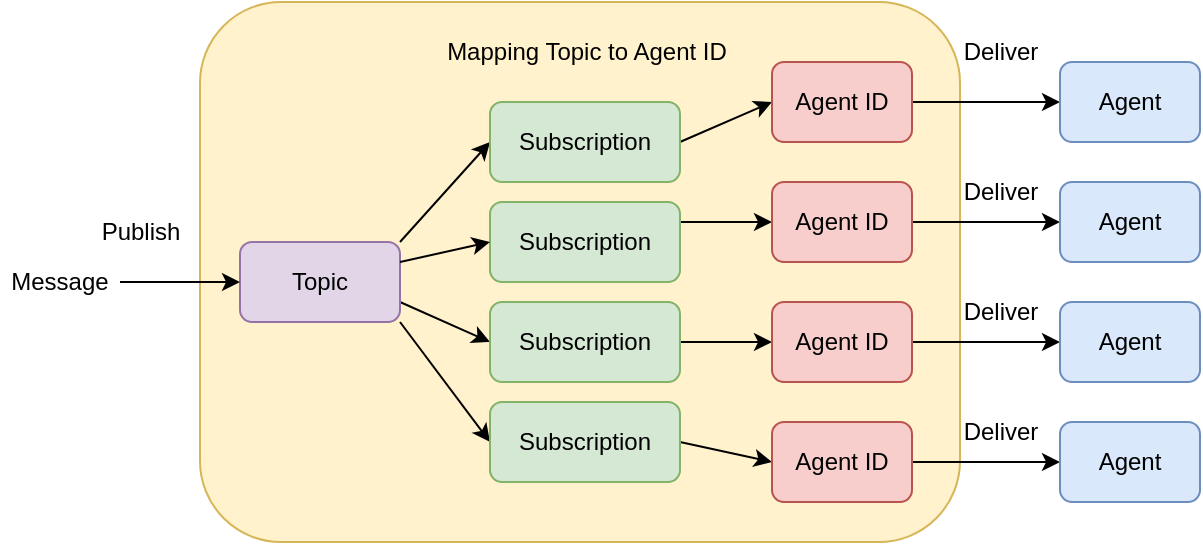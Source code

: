<mxfile version="24.7.14">
  <diagram id="SL2L58OzhDkTRMMmBrpl" name="Page-1">
    <mxGraphModel dx="1038" dy="700" grid="1" gridSize="10" guides="1" tooltips="1" connect="1" arrows="1" fold="1" page="1" pageScale="1" pageWidth="850" pageHeight="1100" math="0" shadow="0">
      <root>
        <mxCell id="0" />
        <mxCell id="1" parent="0" />
        <mxCell id="xynyrZGPAnKqHGhxIo0k-36" value="" style="rounded=1;whiteSpace=wrap;html=1;fillColor=#fff2cc;strokeColor=#d6b656;" parent="1" vertex="1">
          <mxGeometry x="200" y="390" width="380" height="270" as="geometry" />
        </mxCell>
        <mxCell id="xynyrZGPAnKqHGhxIo0k-15" style="rounded=0;orthogonalLoop=1;jettySize=auto;html=1;exitX=1;exitY=0;exitDx=0;exitDy=0;entryX=0;entryY=0.5;entryDx=0;entryDy=0;" parent="1" source="xynyrZGPAnKqHGhxIo0k-1" target="xynyrZGPAnKqHGhxIo0k-2" edge="1">
          <mxGeometry relative="1" as="geometry" />
        </mxCell>
        <mxCell id="xynyrZGPAnKqHGhxIo0k-16" style="rounded=0;orthogonalLoop=1;jettySize=auto;html=1;exitX=1;exitY=0.75;exitDx=0;exitDy=0;entryX=0;entryY=0.5;entryDx=0;entryDy=0;" parent="1" source="xynyrZGPAnKqHGhxIo0k-1" target="RYf0Jmhn6MdY1iMQY6qt-1" edge="1">
          <mxGeometry relative="1" as="geometry" />
        </mxCell>
        <mxCell id="xynyrZGPAnKqHGhxIo0k-17" style="rounded=0;orthogonalLoop=1;jettySize=auto;html=1;exitX=1;exitY=1;exitDx=0;exitDy=0;entryX=0;entryY=0.5;entryDx=0;entryDy=0;" parent="1" source="xynyrZGPAnKqHGhxIo0k-1" target="xynyrZGPAnKqHGhxIo0k-4" edge="1">
          <mxGeometry relative="1" as="geometry" />
        </mxCell>
        <mxCell id="xynyrZGPAnKqHGhxIo0k-1" value="Topic" style="rounded=1;whiteSpace=wrap;html=1;fillColor=#e1d5e7;strokeColor=#9673a6;" parent="1" vertex="1">
          <mxGeometry x="220" y="510" width="80" height="40" as="geometry" />
        </mxCell>
        <mxCell id="xynyrZGPAnKqHGhxIo0k-18" style="rounded=0;orthogonalLoop=1;jettySize=auto;html=1;exitX=1;exitY=0.5;exitDx=0;exitDy=0;entryX=0;entryY=0.5;entryDx=0;entryDy=0;" parent="1" source="xynyrZGPAnKqHGhxIo0k-2" target="xynyrZGPAnKqHGhxIo0k-6" edge="1">
          <mxGeometry relative="1" as="geometry" />
        </mxCell>
        <mxCell id="xynyrZGPAnKqHGhxIo0k-2" value="Subscription" style="rounded=1;whiteSpace=wrap;html=1;fillColor=#d5e8d4;strokeColor=#82b366;" parent="1" vertex="1">
          <mxGeometry x="345" y="440" width="95" height="40" as="geometry" />
        </mxCell>
        <mxCell id="xynyrZGPAnKqHGhxIo0k-19" style="rounded=0;orthogonalLoop=1;jettySize=auto;html=1;exitX=1;exitY=0.25;exitDx=0;exitDy=0;entryX=0;entryY=0.5;entryDx=0;entryDy=0;" parent="1" source="xynyrZGPAnKqHGhxIo0k-3" target="xynyrZGPAnKqHGhxIo0k-7" edge="1">
          <mxGeometry relative="1" as="geometry" />
        </mxCell>
        <mxCell id="xynyrZGPAnKqHGhxIo0k-20" style="rounded=0;orthogonalLoop=1;jettySize=auto;html=1;exitX=1;exitY=0.5;exitDx=0;exitDy=0;entryX=0;entryY=0.5;entryDx=0;entryDy=0;" parent="1" source="RYf0Jmhn6MdY1iMQY6qt-1" target="xynyrZGPAnKqHGhxIo0k-8" edge="1">
          <mxGeometry relative="1" as="geometry" />
        </mxCell>
        <mxCell id="xynyrZGPAnKqHGhxIo0k-3" value="Subscription" style="rounded=1;whiteSpace=wrap;html=1;fillColor=#d5e8d4;strokeColor=#82b366;" parent="1" vertex="1">
          <mxGeometry x="345" y="490" width="95" height="40" as="geometry" />
        </mxCell>
        <mxCell id="xynyrZGPAnKqHGhxIo0k-22" style="rounded=0;orthogonalLoop=1;jettySize=auto;html=1;exitX=1;exitY=0.5;exitDx=0;exitDy=0;entryX=0;entryY=0.5;entryDx=0;entryDy=0;" parent="1" source="xynyrZGPAnKqHGhxIo0k-4" target="xynyrZGPAnKqHGhxIo0k-9" edge="1">
          <mxGeometry relative="1" as="geometry" />
        </mxCell>
        <mxCell id="xynyrZGPAnKqHGhxIo0k-4" value="Subscription" style="rounded=1;whiteSpace=wrap;html=1;fillColor=#d5e8d4;strokeColor=#82b366;" parent="1" vertex="1">
          <mxGeometry x="345" y="590" width="95" height="40" as="geometry" />
        </mxCell>
        <mxCell id="xynyrZGPAnKqHGhxIo0k-27" style="edgeStyle=orthogonalEdgeStyle;rounded=0;orthogonalLoop=1;jettySize=auto;html=1;entryX=0;entryY=0.5;entryDx=0;entryDy=0;" parent="1" source="xynyrZGPAnKqHGhxIo0k-6" target="xynyrZGPAnKqHGhxIo0k-23" edge="1">
          <mxGeometry relative="1" as="geometry" />
        </mxCell>
        <mxCell id="xynyrZGPAnKqHGhxIo0k-6" value="Agent ID" style="rounded=1;whiteSpace=wrap;html=1;fillColor=#f8cecc;strokeColor=#b85450;" parent="1" vertex="1">
          <mxGeometry x="486" y="420" width="70" height="40" as="geometry" />
        </mxCell>
        <mxCell id="xynyrZGPAnKqHGhxIo0k-28" style="edgeStyle=orthogonalEdgeStyle;rounded=0;orthogonalLoop=1;jettySize=auto;html=1;entryX=0;entryY=0.5;entryDx=0;entryDy=0;" parent="1" source="xynyrZGPAnKqHGhxIo0k-7" target="xynyrZGPAnKqHGhxIo0k-24" edge="1">
          <mxGeometry relative="1" as="geometry" />
        </mxCell>
        <mxCell id="xynyrZGPAnKqHGhxIo0k-7" value="Agent ID" style="rounded=1;whiteSpace=wrap;html=1;fillColor=#f8cecc;strokeColor=#b85450;" parent="1" vertex="1">
          <mxGeometry x="486" y="480" width="70" height="40" as="geometry" />
        </mxCell>
        <mxCell id="xynyrZGPAnKqHGhxIo0k-29" style="edgeStyle=orthogonalEdgeStyle;rounded=0;orthogonalLoop=1;jettySize=auto;html=1;entryX=0;entryY=0.5;entryDx=0;entryDy=0;" parent="1" source="xynyrZGPAnKqHGhxIo0k-8" target="xynyrZGPAnKqHGhxIo0k-25" edge="1">
          <mxGeometry relative="1" as="geometry" />
        </mxCell>
        <mxCell id="xynyrZGPAnKqHGhxIo0k-8" value="Agent ID" style="rounded=1;whiteSpace=wrap;html=1;fillColor=#f8cecc;strokeColor=#b85450;" parent="1" vertex="1">
          <mxGeometry x="486" y="540" width="70" height="40" as="geometry" />
        </mxCell>
        <mxCell id="xynyrZGPAnKqHGhxIo0k-30" style="edgeStyle=orthogonalEdgeStyle;rounded=0;orthogonalLoop=1;jettySize=auto;html=1;entryX=0;entryY=0.5;entryDx=0;entryDy=0;" parent="1" source="xynyrZGPAnKqHGhxIo0k-9" target="xynyrZGPAnKqHGhxIo0k-26" edge="1">
          <mxGeometry relative="1" as="geometry" />
        </mxCell>
        <mxCell id="xynyrZGPAnKqHGhxIo0k-9" value="Agent ID" style="rounded=1;whiteSpace=wrap;html=1;fillColor=#f8cecc;strokeColor=#b85450;" parent="1" vertex="1">
          <mxGeometry x="486" y="600" width="70" height="40" as="geometry" />
        </mxCell>
        <mxCell id="xynyrZGPAnKqHGhxIo0k-12" style="edgeStyle=orthogonalEdgeStyle;rounded=0;orthogonalLoop=1;jettySize=auto;html=1;entryX=0;entryY=0.5;entryDx=0;entryDy=0;" parent="1" source="xynyrZGPAnKqHGhxIo0k-11" target="xynyrZGPAnKqHGhxIo0k-1" edge="1">
          <mxGeometry relative="1" as="geometry" />
        </mxCell>
        <mxCell id="xynyrZGPAnKqHGhxIo0k-11" value="Message" style="text;html=1;align=center;verticalAlign=middle;whiteSpace=wrap;rounded=0;" parent="1" vertex="1">
          <mxGeometry x="100" y="515" width="60" height="30" as="geometry" />
        </mxCell>
        <mxCell id="xynyrZGPAnKqHGhxIo0k-13" value="Publish" style="text;html=1;align=center;verticalAlign=middle;resizable=0;points=[];autosize=1;strokeColor=none;fillColor=none;" parent="1" vertex="1">
          <mxGeometry x="140" y="490" width="60" height="30" as="geometry" />
        </mxCell>
        <mxCell id="xynyrZGPAnKqHGhxIo0k-23" value="Agent" style="rounded=1;whiteSpace=wrap;html=1;fillColor=#dae8fc;strokeColor=#6c8ebf;" parent="1" vertex="1">
          <mxGeometry x="630" y="420" width="70" height="40" as="geometry" />
        </mxCell>
        <mxCell id="xynyrZGPAnKqHGhxIo0k-24" value="Agent" style="rounded=1;whiteSpace=wrap;html=1;fillColor=#dae8fc;strokeColor=#6c8ebf;" parent="1" vertex="1">
          <mxGeometry x="630" y="480" width="70" height="40" as="geometry" />
        </mxCell>
        <mxCell id="xynyrZGPAnKqHGhxIo0k-25" value="Agent" style="rounded=1;whiteSpace=wrap;html=1;fillColor=#dae8fc;strokeColor=#6c8ebf;" parent="1" vertex="1">
          <mxGeometry x="630" y="540" width="70" height="40" as="geometry" />
        </mxCell>
        <mxCell id="xynyrZGPAnKqHGhxIo0k-26" value="Agent" style="rounded=1;whiteSpace=wrap;html=1;fillColor=#dae8fc;strokeColor=#6c8ebf;" parent="1" vertex="1">
          <mxGeometry x="630" y="600" width="70" height="40" as="geometry" />
        </mxCell>
        <mxCell id="xynyrZGPAnKqHGhxIo0k-31" value="Deliver" style="text;html=1;align=center;verticalAlign=middle;resizable=0;points=[];autosize=1;strokeColor=none;fillColor=none;" parent="1" vertex="1">
          <mxGeometry x="570" y="400" width="60" height="30" as="geometry" />
        </mxCell>
        <mxCell id="xynyrZGPAnKqHGhxIo0k-32" value="Deliver" style="text;html=1;align=center;verticalAlign=middle;resizable=0;points=[];autosize=1;strokeColor=none;fillColor=none;" parent="1" vertex="1">
          <mxGeometry x="570" y="470" width="60" height="30" as="geometry" />
        </mxCell>
        <mxCell id="xynyrZGPAnKqHGhxIo0k-33" value="Deliver" style="text;html=1;align=center;verticalAlign=middle;resizable=0;points=[];autosize=1;strokeColor=none;fillColor=none;" parent="1" vertex="1">
          <mxGeometry x="570" y="530" width="60" height="30" as="geometry" />
        </mxCell>
        <mxCell id="xynyrZGPAnKqHGhxIo0k-34" value="Deliver" style="text;html=1;align=center;verticalAlign=middle;resizable=0;points=[];autosize=1;strokeColor=none;fillColor=none;" parent="1" vertex="1">
          <mxGeometry x="570" y="590" width="60" height="30" as="geometry" />
        </mxCell>
        <mxCell id="xynyrZGPAnKqHGhxIo0k-35" value="Mapping Topic to Agent ID" style="text;html=1;align=center;verticalAlign=middle;resizable=0;points=[];autosize=1;strokeColor=none;fillColor=none;" parent="1" vertex="1">
          <mxGeometry x="312.5" y="400" width="160" height="30" as="geometry" />
        </mxCell>
        <mxCell id="RYf0Jmhn6MdY1iMQY6qt-1" value="Subscription" style="rounded=1;whiteSpace=wrap;html=1;fillColor=#d5e8d4;strokeColor=#82b366;" vertex="1" parent="1">
          <mxGeometry x="345" y="540" width="95" height="40" as="geometry" />
        </mxCell>
        <mxCell id="RYf0Jmhn6MdY1iMQY6qt-3" style="rounded=0;orthogonalLoop=1;jettySize=auto;html=1;exitX=1;exitY=0.25;exitDx=0;exitDy=0;entryX=0;entryY=0.5;entryDx=0;entryDy=0;" edge="1" parent="1" source="xynyrZGPAnKqHGhxIo0k-1" target="xynyrZGPAnKqHGhxIo0k-3">
          <mxGeometry relative="1" as="geometry">
            <mxPoint x="310" y="540" as="sourcePoint" />
            <mxPoint x="355" y="570" as="targetPoint" />
          </mxGeometry>
        </mxCell>
      </root>
    </mxGraphModel>
  </diagram>
</mxfile>
